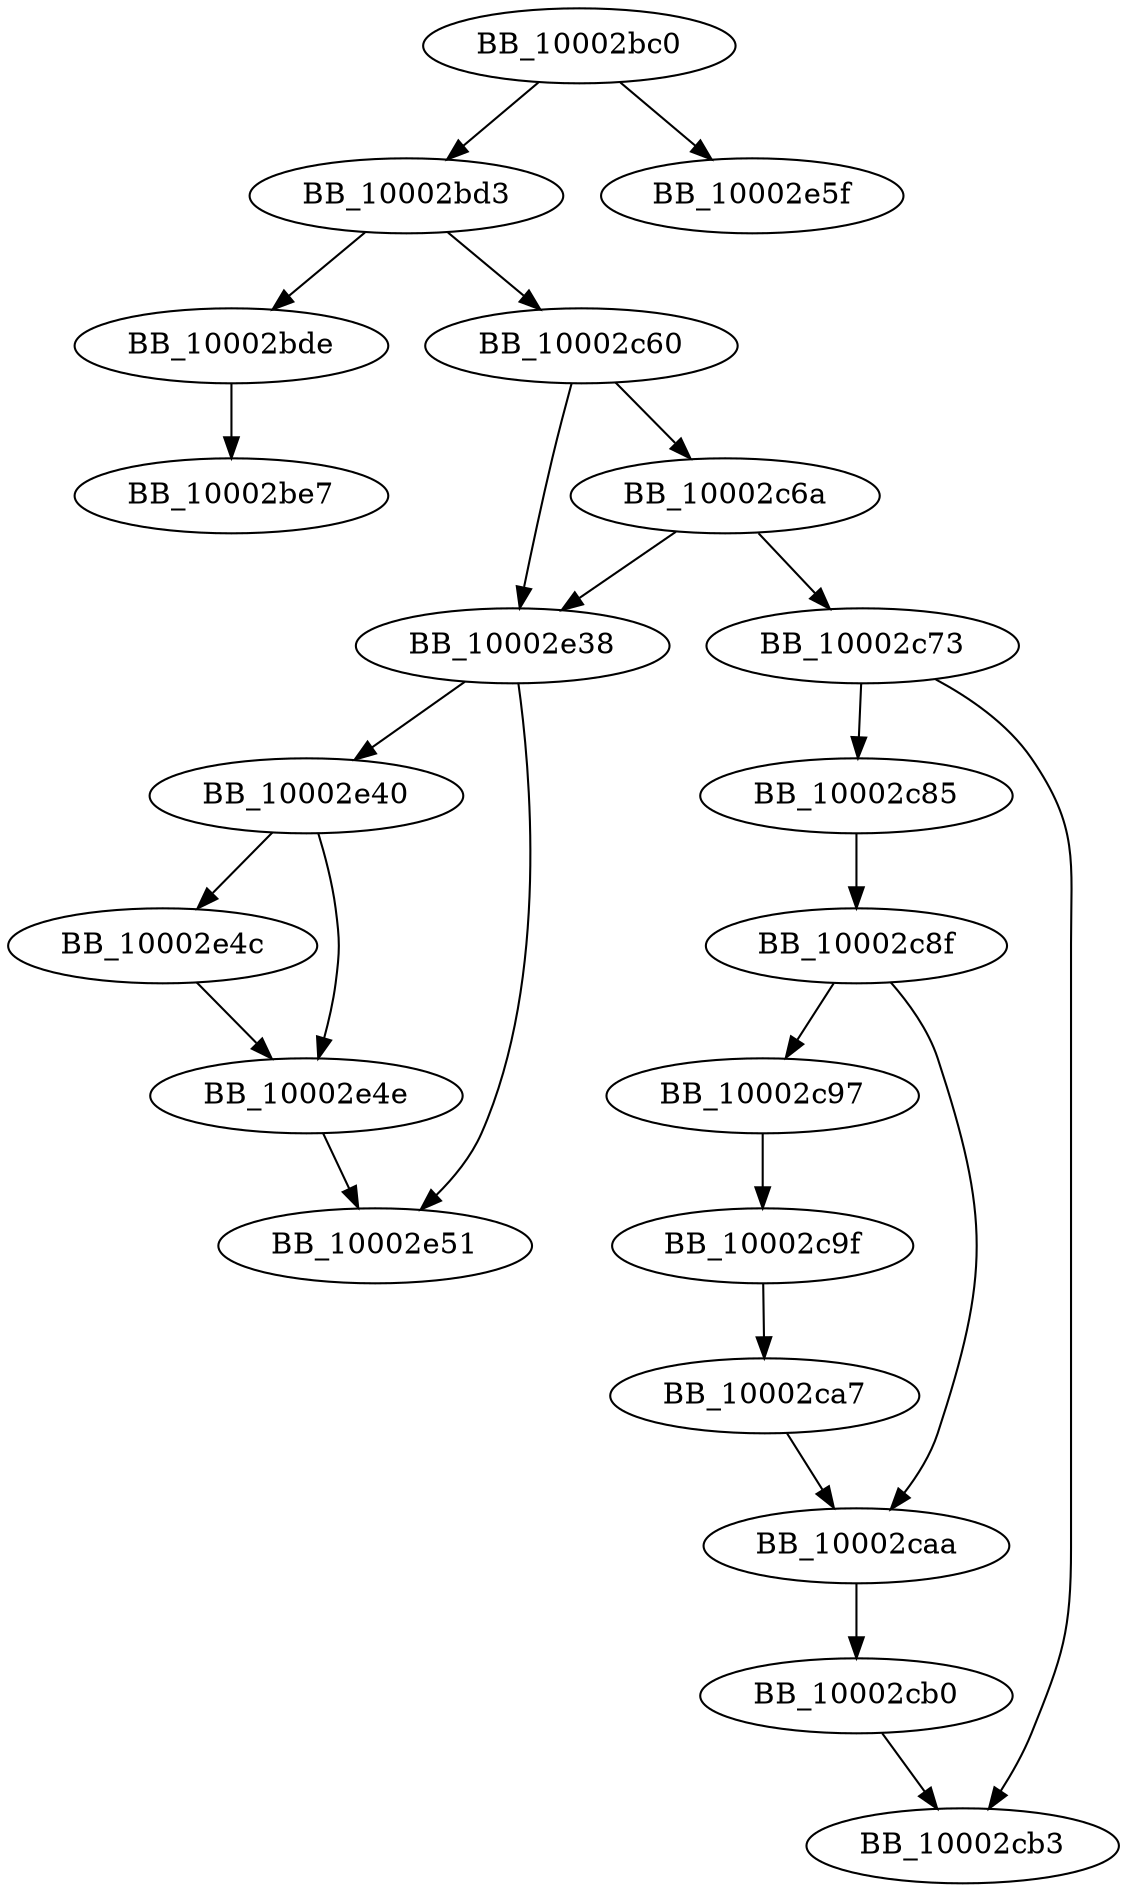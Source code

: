 DiGraph sub_10002BC0{
BB_10002bc0->BB_10002bd3
BB_10002bc0->BB_10002e5f
BB_10002bd3->BB_10002bde
BB_10002bd3->BB_10002c60
BB_10002bde->BB_10002be7
BB_10002c60->BB_10002c6a
BB_10002c60->BB_10002e38
BB_10002c6a->BB_10002c73
BB_10002c6a->BB_10002e38
BB_10002c73->BB_10002c85
BB_10002c73->BB_10002cb3
BB_10002c85->BB_10002c8f
BB_10002c8f->BB_10002c97
BB_10002c8f->BB_10002caa
BB_10002c97->BB_10002c9f
BB_10002c9f->BB_10002ca7
BB_10002ca7->BB_10002caa
BB_10002caa->BB_10002cb0
BB_10002cb0->BB_10002cb3
BB_10002e38->BB_10002e40
BB_10002e38->BB_10002e51
BB_10002e40->BB_10002e4c
BB_10002e40->BB_10002e4e
BB_10002e4c->BB_10002e4e
BB_10002e4e->BB_10002e51
}
